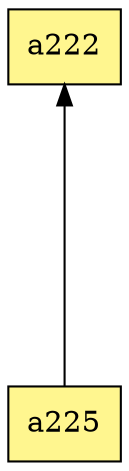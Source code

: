 digraph G {
rankdir=BT;ranksep="2.0";
"a225" [shape=record,fillcolor=khaki1,style=filled,label="{a225}"];
"a222" [shape=record,fillcolor=khaki1,style=filled,label="{a222}"];
"a225" -> "a222"
}